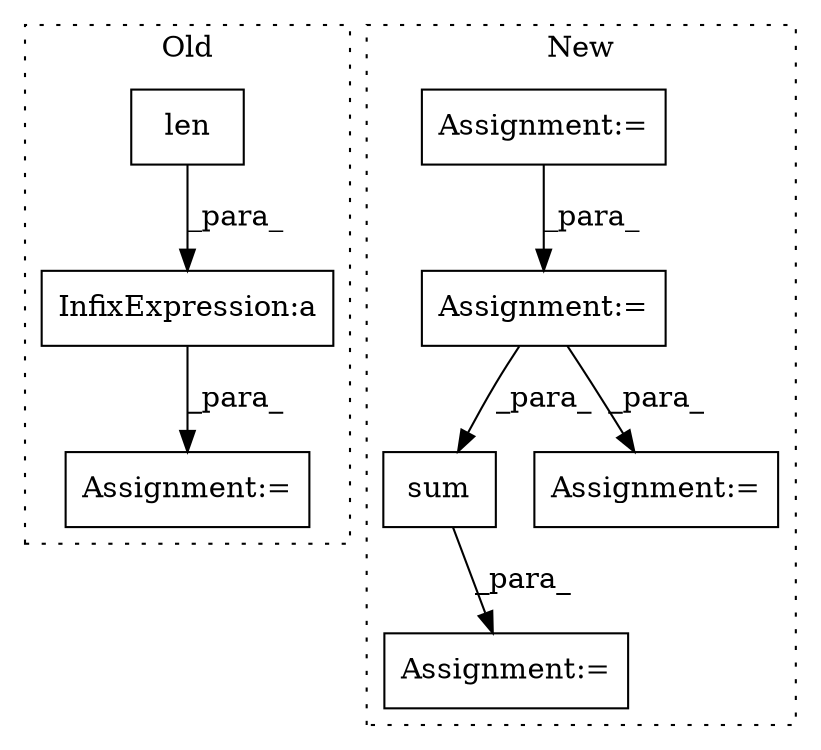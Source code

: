 digraph G {
subgraph cluster0 {
1 [label="len" a="32" s="6473,6494" l="4,1" shape="box"];
4 [label="Assignment:=" a="7" s="6471" l="1" shape="box"];
6 [label="InfixExpression:a" a="27" s="6495" l="3" shape="box"];
label = "Old";
style="dotted";
}
subgraph cluster1 {
2 [label="sum" a="32" s="6850,6885" l="4,1" shape="box"];
3 [label="Assignment:=" a="7" s="6849" l="1" shape="box"];
5 [label="Assignment:=" a="7" s="6696" l="1" shape="box"];
7 [label="Assignment:=" a="7" s="6768" l="1" shape="box"];
8 [label="Assignment:=" a="7" s="6632" l="1" shape="box"];
label = "New";
style="dotted";
}
1 -> 6 [label="_para_"];
2 -> 3 [label="_para_"];
5 -> 2 [label="_para_"];
5 -> 7 [label="_para_"];
6 -> 4 [label="_para_"];
8 -> 5 [label="_para_"];
}